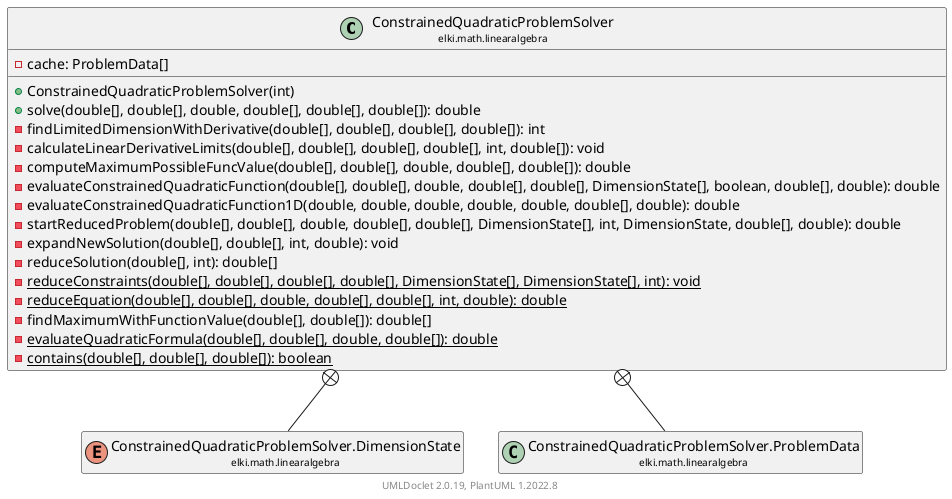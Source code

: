 @startuml
    remove .*\.(Instance|Par|Parameterizer|Factory)$
    set namespaceSeparator none
    hide empty fields
    hide empty methods

    class "<size:14>ConstrainedQuadraticProblemSolver\n<size:10>elki.math.linearalgebra" as elki.math.linearalgebra.ConstrainedQuadraticProblemSolver [[ConstrainedQuadraticProblemSolver.html]] {
        -cache: ProblemData[]
        +ConstrainedQuadraticProblemSolver(int)
        +solve(double[], double[], double, double[], double[], double[]): double
        -findLimitedDimensionWithDerivative(double[], double[], double[], double[]): int
        -calculateLinearDerivativeLimits(double[], double[], double[], double[], int, double[]): void
        -computeMaximumPossibleFuncValue(double[], double[], double, double[], double[]): double
        -evaluateConstrainedQuadraticFunction(double[], double[], double, double[], double[], DimensionState[], boolean, double[], double): double
        -evaluateConstrainedQuadraticFunction1D(double, double, double, double, double, double[], double): double
        -startReducedProblem(double[], double[], double, double[], double[], DimensionState[], int, DimensionState, double[], double): double
        -expandNewSolution(double[], double[], int, double): void
        -reduceSolution(double[], int): double[]
        {static} -reduceConstraints(double[], double[], double[], double[], DimensionState[], DimensionState[], int): void
        {static} -reduceEquation(double[], double[], double, double[], double[], int, double): double
        -findMaximumWithFunctionValue(double[], double[]): double[]
        {static} -evaluateQuadraticFormula(double[], double[], double, double[]): double
        {static} -contains(double[], double[], double[]): boolean
    }
    enum "<size:14>ConstrainedQuadraticProblemSolver.DimensionState\n<size:10>elki.math.linearalgebra" as elki.math.linearalgebra.ConstrainedQuadraticProblemSolver.DimensionState [[ConstrainedQuadraticProblemSolver.DimensionState.html]]
    class "<size:14>ConstrainedQuadraticProblemSolver.ProblemData\n<size:10>elki.math.linearalgebra" as elki.math.linearalgebra.ConstrainedQuadraticProblemSolver.ProblemData [[ConstrainedQuadraticProblemSolver.ProblemData.html]]

    elki.math.linearalgebra.ConstrainedQuadraticProblemSolver +-- elki.math.linearalgebra.ConstrainedQuadraticProblemSolver.DimensionState
    elki.math.linearalgebra.ConstrainedQuadraticProblemSolver +-- elki.math.linearalgebra.ConstrainedQuadraticProblemSolver.ProblemData

    center footer UMLDoclet 2.0.19, PlantUML 1.2022.8
@enduml
